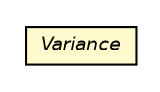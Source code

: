 #!/usr/local/bin/dot
#
# Class diagram 
# Generated by UMLGraph version 5.2 (http://www.umlgraph.org/)
#

digraph G {
	edge [fontname="Helvetica",fontsize=10,labelfontname="Helvetica",labelfontsize=10];
	node [fontname="Helvetica",fontsize=10,shape=plaintext];
	nodesep=0.25;
	ranksep=0.5;
	// chameleon.core.type.Variance
	c24175 [label=<<table title="chameleon.core.type.Variance" border="0" cellborder="1" cellspacing="0" cellpadding="2" port="p" bgcolor="lemonChiffon" href="./Variance.html">
		<tr><td><table border="0" cellspacing="0" cellpadding="1">
<tr><td align="center" balign="center"><font face="Helvetica-Oblique"> Variance </font></td></tr>
		</table></td></tr>
		</table>>, fontname="Helvetica", fontcolor="black", fontsize=9.0];
}

